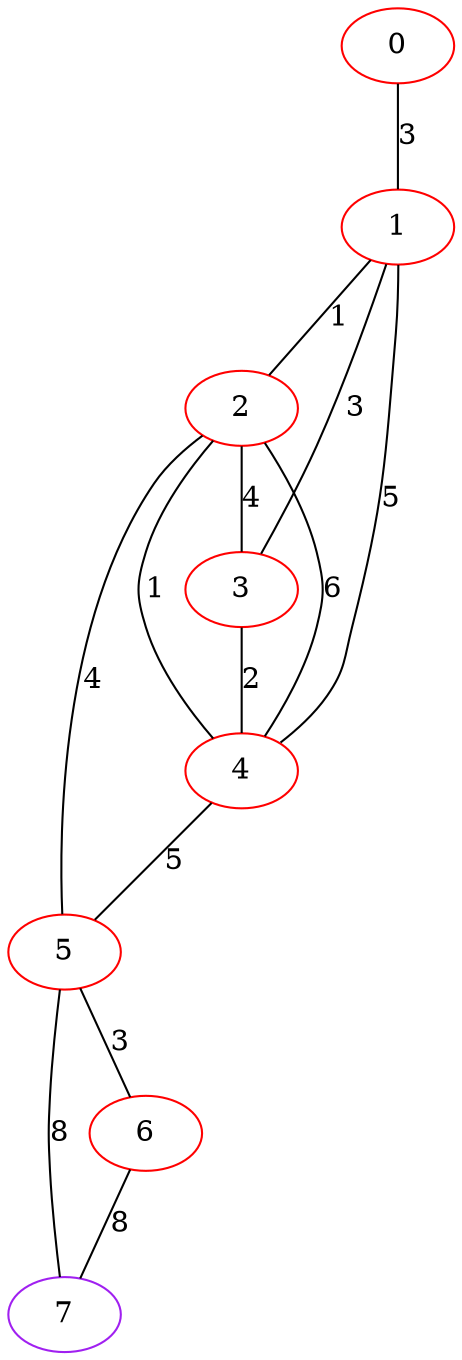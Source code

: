 graph "" {
0 [color=red, weight=1];
1 [color=red, weight=1];
2 [color=red, weight=1];
3 [color=red, weight=1];
4 [color=red, weight=1];
5 [color=red, weight=1];
6 [color=red, weight=1];
7 [color=purple, weight=4];
0 -- 1  [key=0, label=3];
1 -- 2  [key=0, label=1];
1 -- 3  [key=0, label=3];
1 -- 4  [key=0, label=5];
2 -- 3  [key=0, label=4];
2 -- 4  [key=0, label=6];
2 -- 4  [key=1, label=1];
2 -- 5  [key=0, label=4];
3 -- 4  [key=0, label=2];
4 -- 5  [key=0, label=5];
5 -- 6  [key=0, label=3];
5 -- 7  [key=0, label=8];
6 -- 7  [key=0, label=8];
}
